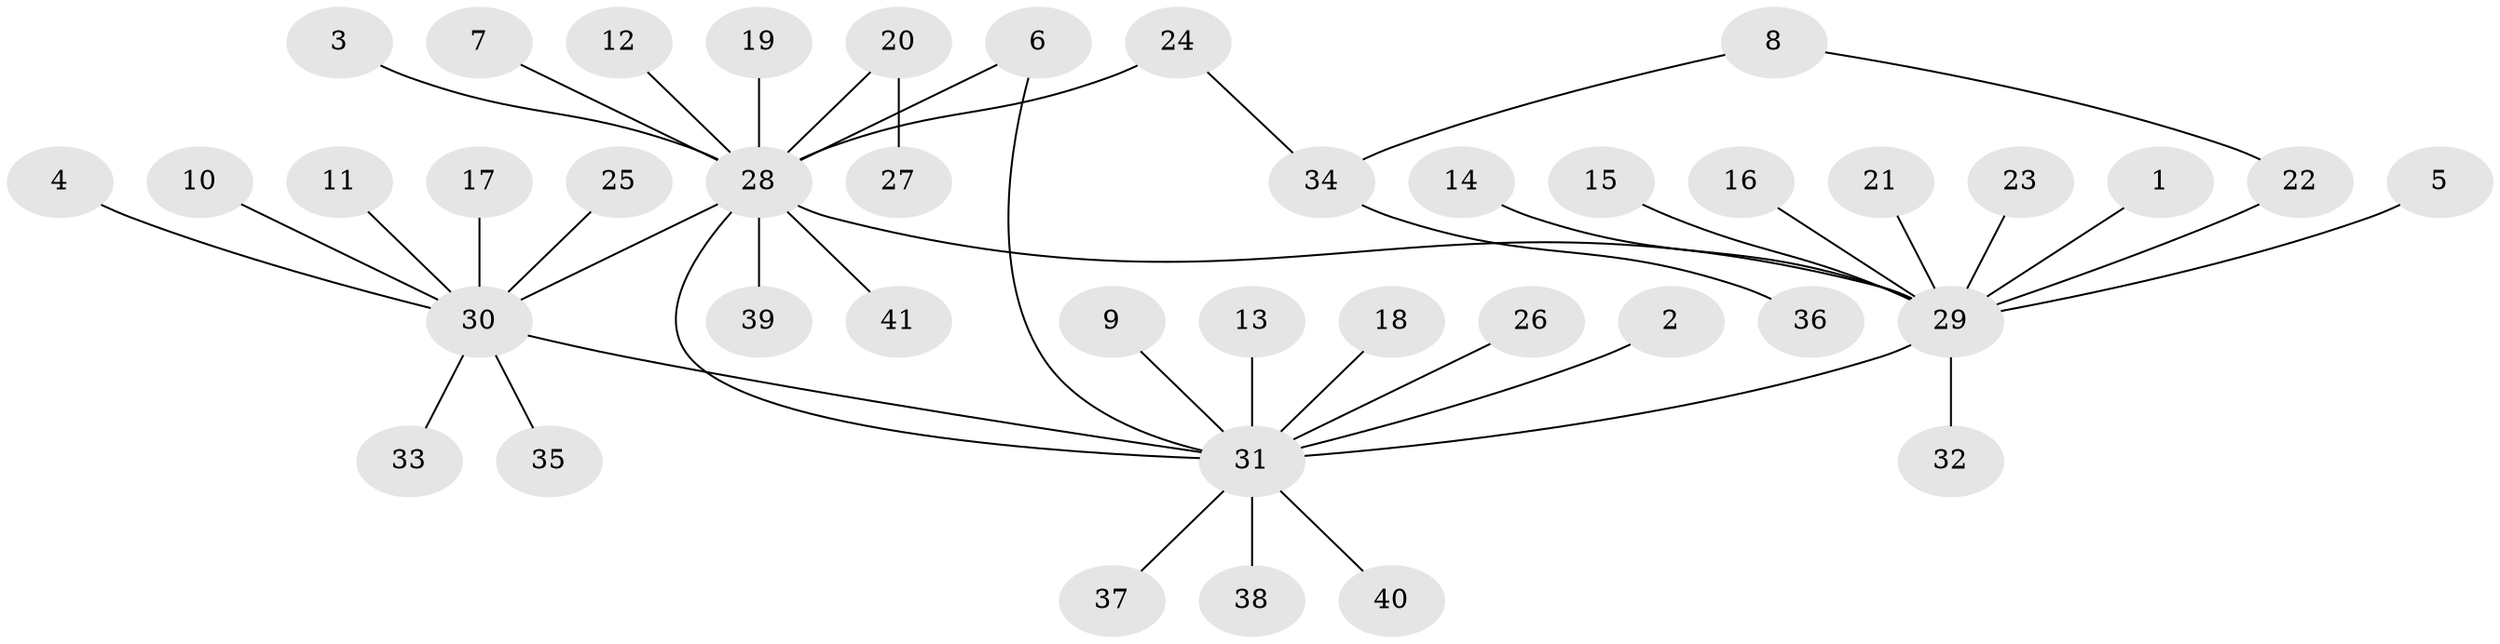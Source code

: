 // original degree distribution, {2: 0.19753086419753085, 15: 0.012345679012345678, 3: 0.06172839506172839, 14: 0.012345679012345678, 16: 0.012345679012345678, 1: 0.6419753086419753, 4: 0.037037037037037035, 13: 0.012345679012345678, 5: 0.012345679012345678}
// Generated by graph-tools (version 1.1) at 2025/26/03/09/25 03:26:06]
// undirected, 41 vertices, 44 edges
graph export_dot {
graph [start="1"]
  node [color=gray90,style=filled];
  1;
  2;
  3;
  4;
  5;
  6;
  7;
  8;
  9;
  10;
  11;
  12;
  13;
  14;
  15;
  16;
  17;
  18;
  19;
  20;
  21;
  22;
  23;
  24;
  25;
  26;
  27;
  28;
  29;
  30;
  31;
  32;
  33;
  34;
  35;
  36;
  37;
  38;
  39;
  40;
  41;
  1 -- 29 [weight=1.0];
  2 -- 31 [weight=1.0];
  3 -- 28 [weight=1.0];
  4 -- 30 [weight=1.0];
  5 -- 29 [weight=1.0];
  6 -- 28 [weight=1.0];
  6 -- 31 [weight=1.0];
  7 -- 28 [weight=1.0];
  8 -- 22 [weight=1.0];
  8 -- 34 [weight=1.0];
  9 -- 31 [weight=1.0];
  10 -- 30 [weight=1.0];
  11 -- 30 [weight=1.0];
  12 -- 28 [weight=1.0];
  13 -- 31 [weight=1.0];
  14 -- 29 [weight=1.0];
  15 -- 29 [weight=1.0];
  16 -- 29 [weight=1.0];
  17 -- 30 [weight=2.0];
  18 -- 31 [weight=1.0];
  19 -- 28 [weight=1.0];
  20 -- 27 [weight=1.0];
  20 -- 28 [weight=1.0];
  21 -- 29 [weight=1.0];
  22 -- 29 [weight=1.0];
  23 -- 29 [weight=1.0];
  24 -- 28 [weight=2.0];
  24 -- 34 [weight=1.0];
  25 -- 30 [weight=1.0];
  26 -- 31 [weight=1.0];
  28 -- 29 [weight=1.0];
  28 -- 30 [weight=1.0];
  28 -- 31 [weight=1.0];
  28 -- 39 [weight=1.0];
  28 -- 41 [weight=1.0];
  29 -- 31 [weight=1.0];
  29 -- 32 [weight=1.0];
  30 -- 31 [weight=1.0];
  30 -- 33 [weight=1.0];
  30 -- 35 [weight=1.0];
  31 -- 37 [weight=1.0];
  31 -- 38 [weight=1.0];
  31 -- 40 [weight=1.0];
  34 -- 36 [weight=1.0];
}
